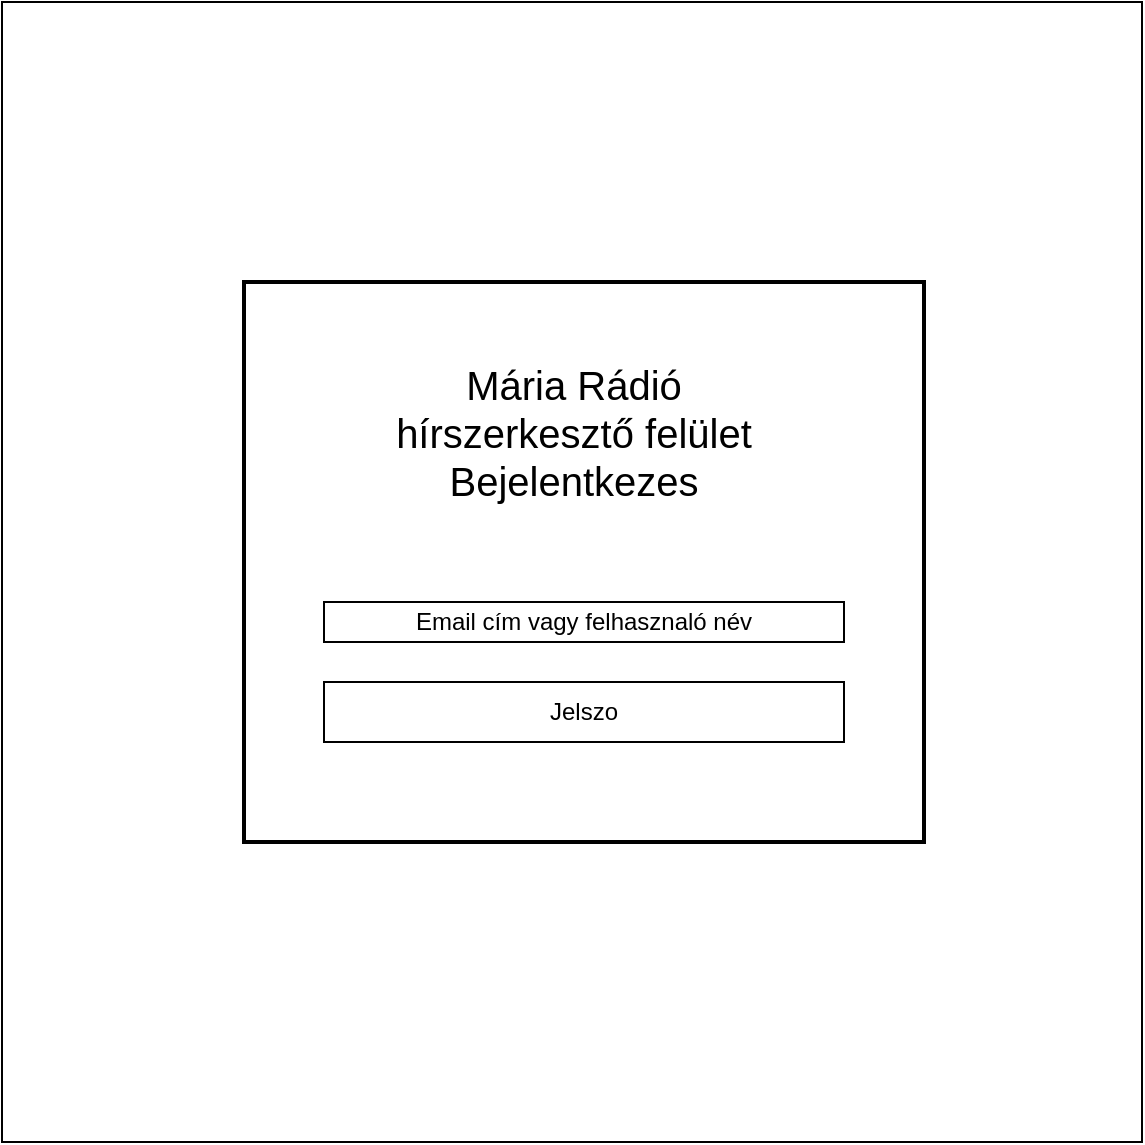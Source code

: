 <mxfile version="22.1.5" type="device">
  <diagram name="1 oldal" id="jIm7Xb4gZyrj69TqKMcM">
    <mxGraphModel dx="1176" dy="846" grid="1" gridSize="10" guides="1" tooltips="1" connect="1" arrows="1" fold="1" page="1" pageScale="1" pageWidth="827" pageHeight="1169" math="0" shadow="0">
      <root>
        <mxCell id="0" />
        <mxCell id="1" parent="0" />
        <mxCell id="piy3OP_ZHAbPXnTtK_gY-1" value="" style="whiteSpace=wrap;html=1;aspect=fixed;" parent="1" vertex="1">
          <mxGeometry x="129" y="110" width="570" height="570" as="geometry" />
        </mxCell>
        <mxCell id="piy3OP_ZHAbPXnTtK_gY-5" value="" style="rounded=0;whiteSpace=wrap;html=1;labelBackgroundColor=none;strokeWidth=2;" parent="1" vertex="1">
          <mxGeometry x="250" y="250" width="340" height="280" as="geometry" />
        </mxCell>
        <mxCell id="piy3OP_ZHAbPXnTtK_gY-2" value="Jelszo" style="rounded=0;whiteSpace=wrap;html=1;" parent="1" vertex="1">
          <mxGeometry x="290" y="450" width="260" height="30" as="geometry" />
        </mxCell>
        <mxCell id="piy3OP_ZHAbPXnTtK_gY-3" value="Email cím vagy felhasznaló név" style="rounded=0;whiteSpace=wrap;html=1;" parent="1" vertex="1">
          <mxGeometry x="290" y="410" width="260" height="20" as="geometry" />
        </mxCell>
        <mxCell id="piy3OP_ZHAbPXnTtK_gY-4" value="&lt;div&gt;Mária Rádió hírszerkesztő felület&lt;/div&gt;&lt;div&gt;Bejelentkezes&lt;br&gt;&lt;/div&gt;" style="text;html=1;strokeColor=none;fillColor=none;align=center;verticalAlign=middle;whiteSpace=wrap;rounded=0;fontSize=20;" parent="1" vertex="1">
          <mxGeometry x="310" y="260" width="210" height="130" as="geometry" />
        </mxCell>
      </root>
    </mxGraphModel>
  </diagram>
</mxfile>
